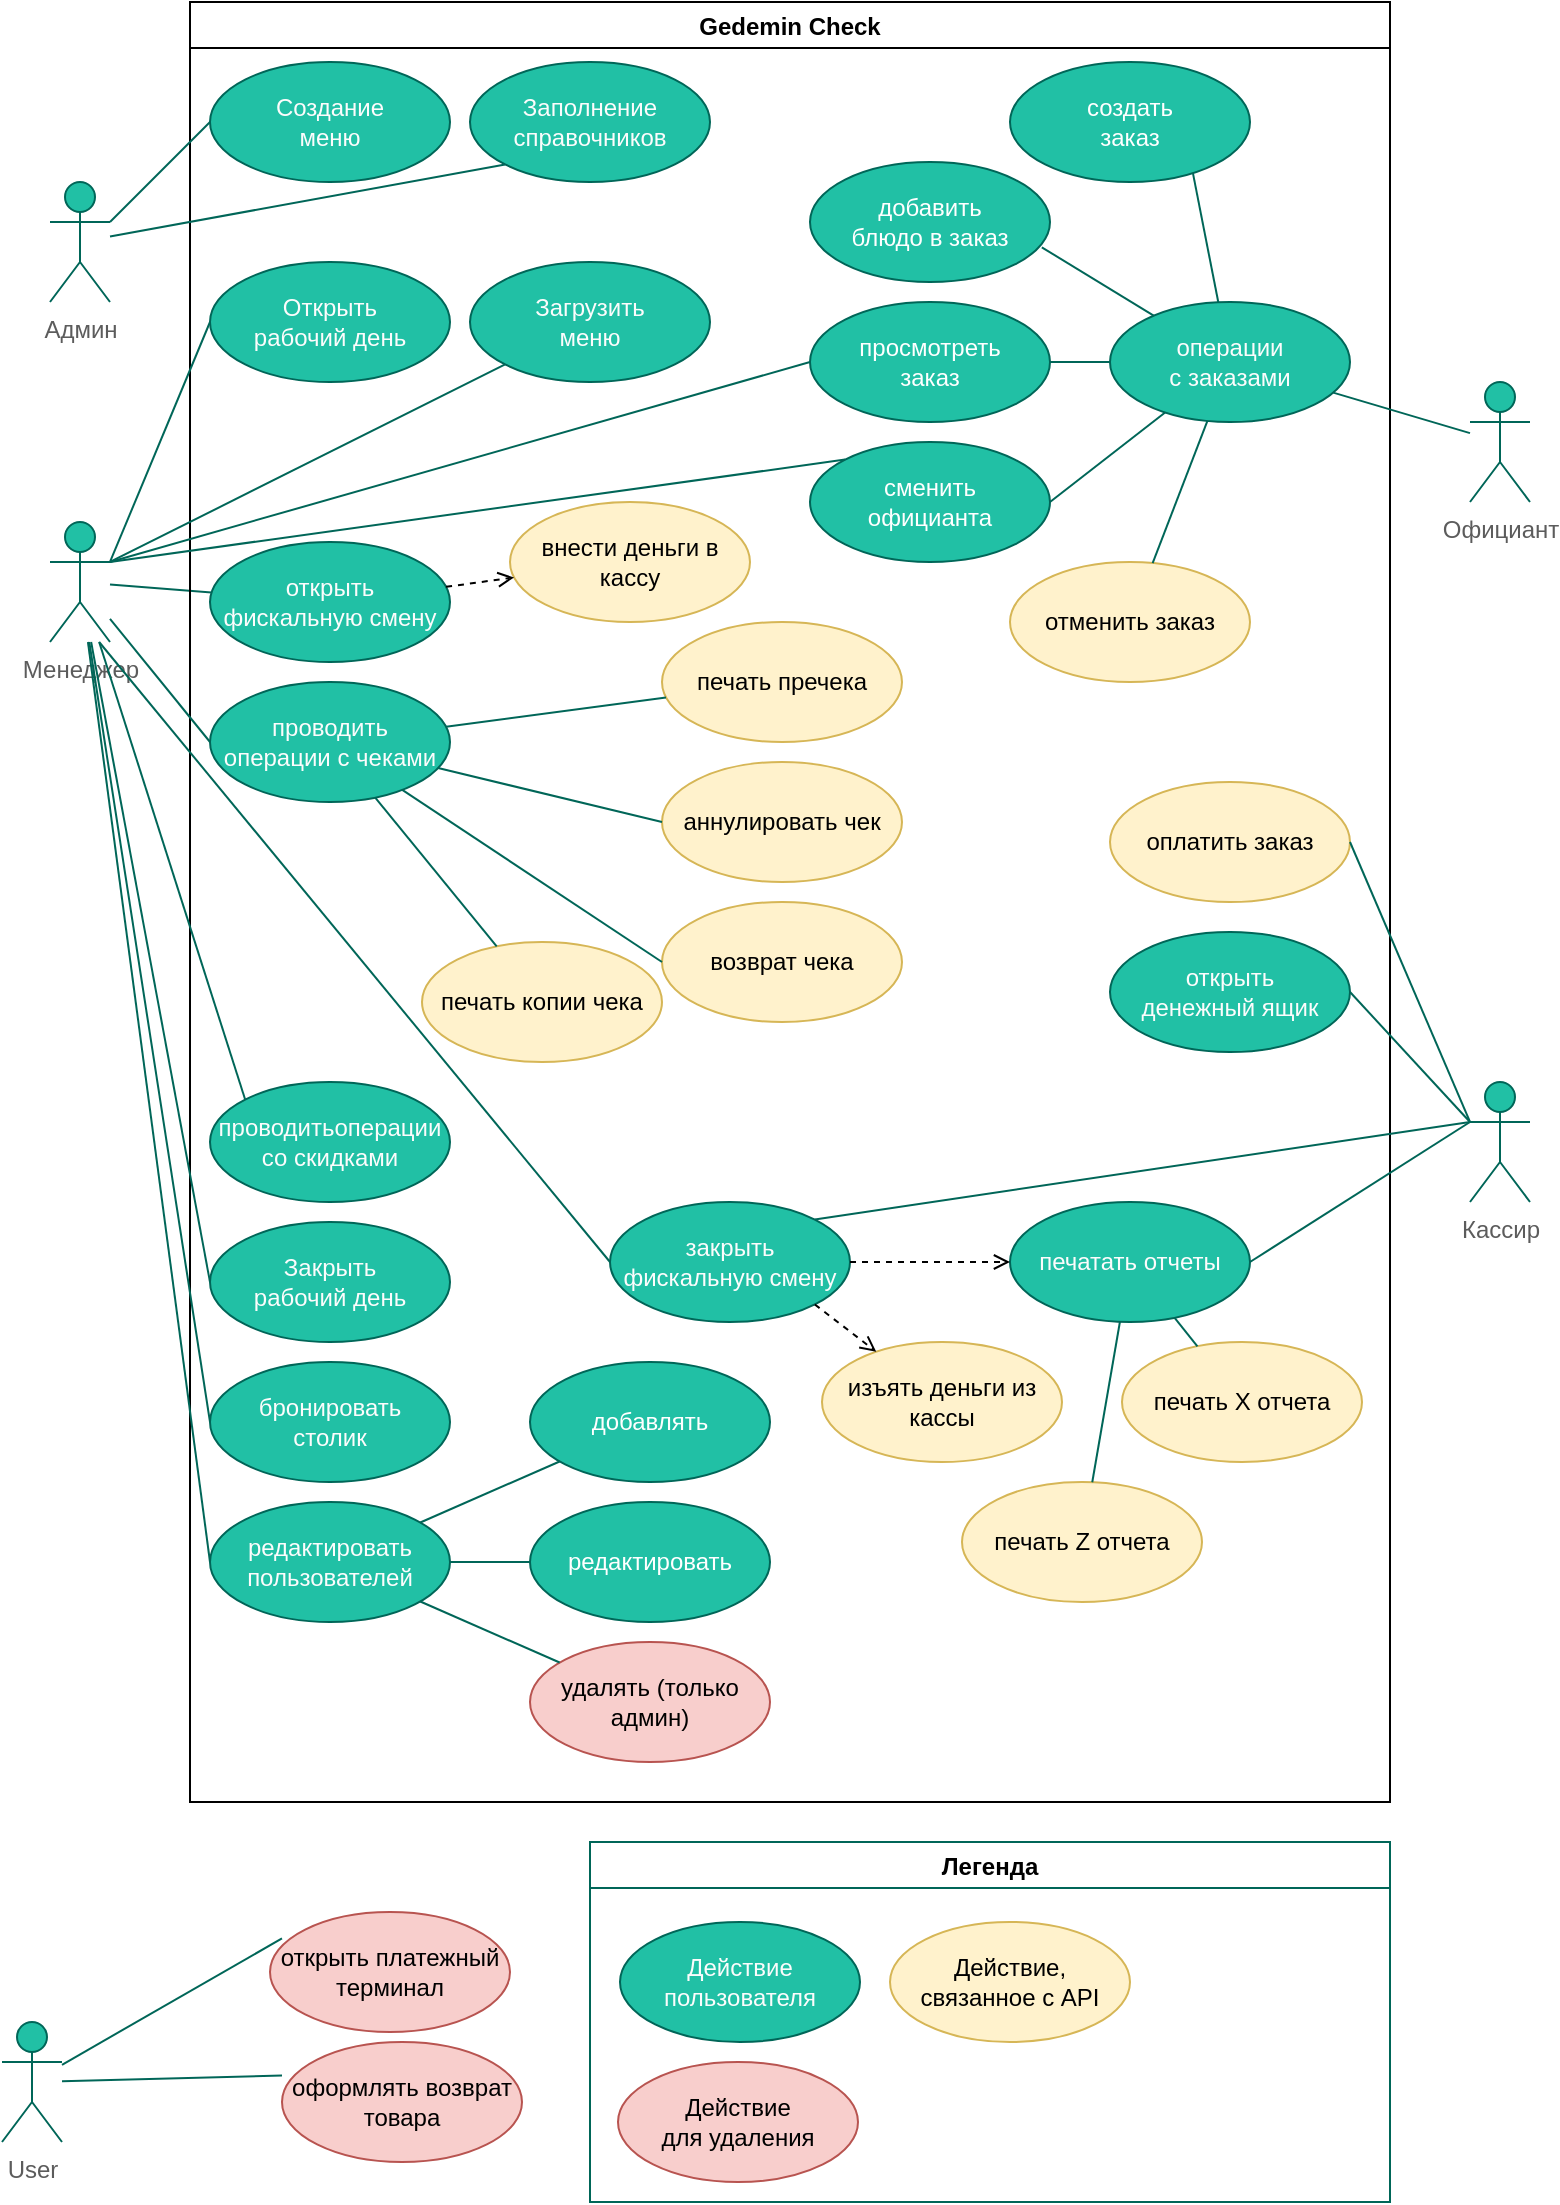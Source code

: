 <mxfile version="15.5.2" type="github">
  <diagram id="GxYnLsHXxuP-54g7DX-x" name="Page-1">
    <mxGraphModel dx="1422" dy="764" grid="1" gridSize="10" guides="1" tooltips="1" connect="1" arrows="1" fold="1" page="1" pageScale="1" pageWidth="827" pageHeight="1169" math="0" shadow="0">
      <root>
        <mxCell id="0" />
        <mxCell id="1" parent="0" />
        <mxCell id="fbP9ISJhYm2EwNBeFBmf-1" value="User" style="shape=umlActor;verticalLabelPosition=bottom;verticalAlign=top;html=1;outlineConnect=0;fillColor=#21C0A5;strokeColor=#006658;fontColor=#5C5C5C;" parent="1" vertex="1">
          <mxGeometry x="20" y="1070" width="30" height="60" as="geometry" />
        </mxCell>
        <mxCell id="fbP9ISJhYm2EwNBeFBmf-3" value="" style="endArrow=none;html=1;rounded=0;strokeColor=#006658;fontColor=#5C5C5C;" parent="1" source="53YiJtBtJ5Fye40MgP60-35" target="fbP9ISJhYm2EwNBeFBmf-7" edge="1">
          <mxGeometry width="50" height="50" relative="1" as="geometry">
            <mxPoint x="114" y="415" as="sourcePoint" />
            <mxPoint x="264" y="275" as="targetPoint" />
          </mxGeometry>
        </mxCell>
        <mxCell id="fbP9ISJhYm2EwNBeFBmf-4" value="Gedemin Check" style="swimlane;fillColor=none;strokeColor=#000000;" parent="1" vertex="1">
          <mxGeometry x="114" y="60" width="600" height="900" as="geometry">
            <mxRectangle x="114" y="60" width="90" height="23" as="alternateBounds" />
          </mxGeometry>
        </mxCell>
        <mxCell id="fbP9ISJhYm2EwNBeFBmf-5" value="закрыть&lt;br&gt;фискальную смену" style="ellipse;whiteSpace=wrap;html=1;fillColor=#21C0A5;strokeColor=#006658;fontColor=#FCFCFC;" parent="fbP9ISJhYm2EwNBeFBmf-4" vertex="1">
          <mxGeometry x="210" y="600" width="120" height="60" as="geometry" />
        </mxCell>
        <mxCell id="fbP9ISJhYm2EwNBeFBmf-6" value="проводить &lt;br&gt;операции с чеками" style="ellipse;whiteSpace=wrap;html=1;fillColor=#21C0A5;strokeColor=#006658;fontColor=#FCFCFC;" parent="fbP9ISJhYm2EwNBeFBmf-4" vertex="1">
          <mxGeometry x="10" y="340" width="120" height="60" as="geometry" />
        </mxCell>
        <mxCell id="fbP9ISJhYm2EwNBeFBmf-7" value="открыть&lt;br&gt;фискальную смену" style="ellipse;whiteSpace=wrap;html=1;fillColor=#21C0A5;strokeColor=#006658;fontColor=#FCFCFC;" parent="fbP9ISJhYm2EwNBeFBmf-4" vertex="1">
          <mxGeometry x="10" y="270" width="120" height="60" as="geometry" />
        </mxCell>
        <mxCell id="fbP9ISJhYm2EwNBeFBmf-9" value="создать&lt;br&gt;заказ" style="ellipse;whiteSpace=wrap;html=1;fillColor=#21C0A5;strokeColor=#006658;fontColor=#FFFFFF;" parent="fbP9ISJhYm2EwNBeFBmf-4" vertex="1">
          <mxGeometry x="410" y="30" width="120" height="60" as="geometry" />
        </mxCell>
        <mxCell id="fbP9ISJhYm2EwNBeFBmf-13" value="внести деньги в кассу" style="ellipse;whiteSpace=wrap;html=1;fillColor=#fff2cc;strokeColor=#d6b656;" parent="fbP9ISJhYm2EwNBeFBmf-4" vertex="1">
          <mxGeometry x="160" y="250" width="120" height="60" as="geometry" />
        </mxCell>
        <mxCell id="fbP9ISJhYm2EwNBeFBmf-14" value="изъять деньги из кассы" style="ellipse;whiteSpace=wrap;html=1;fillColor=#fff2cc;strokeColor=#d6b656;" parent="fbP9ISJhYm2EwNBeFBmf-4" vertex="1">
          <mxGeometry x="316" y="670" width="120" height="60" as="geometry" />
        </mxCell>
        <mxCell id="fbP9ISJhYm2EwNBeFBmf-15" value="" style="html=1;verticalAlign=bottom;labelBackgroundColor=none;endArrow=open;endFill=0;dashed=1;rounded=0;" parent="fbP9ISJhYm2EwNBeFBmf-4" source="fbP9ISJhYm2EwNBeFBmf-7" target="fbP9ISJhYm2EwNBeFBmf-13" edge="1">
          <mxGeometry x="-0.212" y="62" width="160" relative="1" as="geometry">
            <mxPoint x="100" y="210" as="sourcePoint" />
            <mxPoint x="260" y="210" as="targetPoint" />
            <mxPoint as="offset" />
          </mxGeometry>
        </mxCell>
        <mxCell id="fbP9ISJhYm2EwNBeFBmf-16" value="" style="html=1;verticalAlign=bottom;labelBackgroundColor=none;endArrow=open;endFill=0;dashed=1;rounded=0;exitX=1;exitY=1;exitDx=0;exitDy=0;" parent="fbP9ISJhYm2EwNBeFBmf-4" source="fbP9ISJhYm2EwNBeFBmf-5" target="fbP9ISJhYm2EwNBeFBmf-14" edge="1">
          <mxGeometry width="160" relative="1" as="geometry">
            <mxPoint x="169.605" y="81.225" as="sourcePoint" />
            <mxPoint x="270.47" y="88.441" as="targetPoint" />
          </mxGeometry>
        </mxCell>
        <mxCell id="fbP9ISJhYm2EwNBeFBmf-19" value="просмотреть&lt;br&gt;заказ" style="ellipse;whiteSpace=wrap;html=1;fillColor=#21C0A5;strokeColor=#006658;fontColor=#FFFFFF;" parent="fbP9ISJhYm2EwNBeFBmf-4" vertex="1">
          <mxGeometry x="310" y="150" width="120" height="60" as="geometry" />
        </mxCell>
        <mxCell id="fbP9ISJhYm2EwNBeFBmf-23" value="отменить заказ" style="ellipse;whiteSpace=wrap;html=1;fillColor=#fff2cc;strokeColor=#d6b656;" parent="fbP9ISJhYm2EwNBeFBmf-4" vertex="1">
          <mxGeometry x="410" y="280" width="120" height="60" as="geometry" />
        </mxCell>
        <mxCell id="fbP9ISJhYm2EwNBeFBmf-25" value="операции&lt;br&gt;с заказами" style="ellipse;whiteSpace=wrap;html=1;fillColor=#21C0A5;strokeColor=#006658;fontColor=#FCFCFC;" parent="fbP9ISJhYm2EwNBeFBmf-4" vertex="1">
          <mxGeometry x="460" y="150" width="120" height="60" as="geometry" />
        </mxCell>
        <mxCell id="fbP9ISJhYm2EwNBeFBmf-2" value="" style="endArrow=none;html=1;rounded=0;entryX=0.762;entryY=0.924;entryDx=0;entryDy=0;strokeColor=#006658;fontColor=#5C5C5C;entryPerimeter=0;" parent="fbP9ISJhYm2EwNBeFBmf-4" source="fbP9ISJhYm2EwNBeFBmf-25" target="fbP9ISJhYm2EwNBeFBmf-9" edge="1">
          <mxGeometry width="50" height="50" relative="1" as="geometry">
            <mxPoint x="-150" y="385" as="sourcePoint" />
            <mxPoint x="-100" y="335" as="targetPoint" />
          </mxGeometry>
        </mxCell>
        <mxCell id="fbP9ISJhYm2EwNBeFBmf-20" value="" style="endArrow=none;html=1;rounded=0;strokeColor=#006658;fontColor=#5C5C5C;entryX=1;entryY=0.5;entryDx=0;entryDy=0;" parent="fbP9ISJhYm2EwNBeFBmf-4" source="fbP9ISJhYm2EwNBeFBmf-25" target="fbP9ISJhYm2EwNBeFBmf-19" edge="1">
          <mxGeometry width="50" height="50" relative="1" as="geometry">
            <mxPoint x="-90" y="190.091" as="sourcePoint" />
            <mxPoint x="60" y="141" as="targetPoint" />
          </mxGeometry>
        </mxCell>
        <mxCell id="fbP9ISJhYm2EwNBeFBmf-24" value="" style="endArrow=none;html=1;rounded=0;strokeColor=#006658;fontColor=#5C5C5C;" parent="fbP9ISJhYm2EwNBeFBmf-4" source="fbP9ISJhYm2EwNBeFBmf-25" target="fbP9ISJhYm2EwNBeFBmf-23" edge="1">
          <mxGeometry width="50" height="50" relative="1" as="geometry">
            <mxPoint x="-90" y="195.667" as="sourcePoint" />
            <mxPoint x="60.338" y="202.348" as="targetPoint" />
          </mxGeometry>
        </mxCell>
        <mxCell id="fbP9ISJhYm2EwNBeFBmf-30" value="сменить&lt;br&gt;официанта" style="ellipse;whiteSpace=wrap;html=1;fillColor=#21C0A5;strokeColor=#006658;fontColor=#FFFFFF;" parent="fbP9ISJhYm2EwNBeFBmf-4" vertex="1">
          <mxGeometry x="310" y="220" width="120" height="60" as="geometry" />
        </mxCell>
        <mxCell id="fbP9ISJhYm2EwNBeFBmf-31" value="" style="endArrow=none;html=1;rounded=0;strokeColor=#006658;fontColor=#5C5C5C;entryX=1;entryY=0.5;entryDx=0;entryDy=0;" parent="fbP9ISJhYm2EwNBeFBmf-4" source="fbP9ISJhYm2EwNBeFBmf-25" target="fbP9ISJhYm2EwNBeFBmf-30" edge="1">
          <mxGeometry width="50" height="50" relative="1" as="geometry">
            <mxPoint x="141.018" y="218.416" as="sourcePoint" />
            <mxPoint x="269.041" y="361.575" as="targetPoint" />
          </mxGeometry>
        </mxCell>
        <mxCell id="fbP9ISJhYm2EwNBeFBmf-33" value="открыть&lt;br&gt;денежный ящик" style="ellipse;whiteSpace=wrap;html=1;fillColor=#21C0A5;strokeColor=#006658;fontColor=#FCFCFC;" parent="fbP9ISJhYm2EwNBeFBmf-4" vertex="1">
          <mxGeometry x="460" y="465" width="120" height="60" as="geometry" />
        </mxCell>
        <mxCell id="fbP9ISJhYm2EwNBeFBmf-34" value="открыть платежный терминал" style="ellipse;whiteSpace=wrap;html=1;fillColor=#f8cecc;strokeColor=#b85450;" parent="fbP9ISJhYm2EwNBeFBmf-4" vertex="1">
          <mxGeometry x="40" y="955" width="120" height="60" as="geometry" />
        </mxCell>
        <mxCell id="fbP9ISJhYm2EwNBeFBmf-35" value="редактировать пользователей" style="ellipse;whiteSpace=wrap;html=1;fillColor=#21C0A5;strokeColor=#006658;fontColor=#FCFCFC;" parent="fbP9ISJhYm2EwNBeFBmf-4" vertex="1">
          <mxGeometry x="10" y="750" width="120" height="60" as="geometry" />
        </mxCell>
        <mxCell id="fbP9ISJhYm2EwNBeFBmf-36" value="бронировать&lt;br&gt;столик" style="ellipse;whiteSpace=wrap;html=1;fillColor=#21C0A5;strokeColor=#006658;fontColor=#FCFCFC;" parent="fbP9ISJhYm2EwNBeFBmf-4" vertex="1">
          <mxGeometry x="10" y="680" width="120" height="60" as="geometry" />
        </mxCell>
        <mxCell id="fbP9ISJhYm2EwNBeFBmf-37" value="печать Х отчета" style="ellipse;whiteSpace=wrap;html=1;fillColor=#fff2cc;strokeColor=#d6b656;" parent="fbP9ISJhYm2EwNBeFBmf-4" vertex="1">
          <mxGeometry x="466" y="670" width="120" height="60" as="geometry" />
        </mxCell>
        <mxCell id="fbP9ISJhYm2EwNBeFBmf-38" value="печать Z отчета" style="ellipse;whiteSpace=wrap;html=1;fillColor=#fff2cc;strokeColor=#d6b656;" parent="fbP9ISJhYm2EwNBeFBmf-4" vertex="1">
          <mxGeometry x="386" y="740" width="120" height="60" as="geometry" />
        </mxCell>
        <mxCell id="fbP9ISJhYm2EwNBeFBmf-39" value="печать пречека" style="ellipse;whiteSpace=wrap;html=1;fillColor=#fff2cc;strokeColor=#d6b656;" parent="fbP9ISJhYm2EwNBeFBmf-4" vertex="1">
          <mxGeometry x="236" y="310" width="120" height="60" as="geometry" />
        </mxCell>
        <mxCell id="fbP9ISJhYm2EwNBeFBmf-40" value="оплатить заказ" style="ellipse;whiteSpace=wrap;html=1;fillColor=#fff2cc;strokeColor=#d6b656;" parent="fbP9ISJhYm2EwNBeFBmf-4" vertex="1">
          <mxGeometry x="460" y="390" width="120" height="60" as="geometry" />
        </mxCell>
        <mxCell id="fbP9ISJhYm2EwNBeFBmf-43" value="аннулировать чек" style="ellipse;whiteSpace=wrap;html=1;fillColor=#fff2cc;strokeColor=#d6b656;" parent="fbP9ISJhYm2EwNBeFBmf-4" vertex="1">
          <mxGeometry x="236" y="380" width="120" height="60" as="geometry" />
        </mxCell>
        <mxCell id="fbP9ISJhYm2EwNBeFBmf-44" value="печать копии чека" style="ellipse;whiteSpace=wrap;html=1;fillColor=#fff2cc;strokeColor=#d6b656;" parent="fbP9ISJhYm2EwNBeFBmf-4" vertex="1">
          <mxGeometry x="116" y="470" width="120" height="60" as="geometry" />
        </mxCell>
        <mxCell id="fbP9ISJhYm2EwNBeFBmf-46" value="добавлять" style="ellipse;whiteSpace=wrap;html=1;fillColor=#21C0A5;strokeColor=#006658;fontColor=#FFFFFF;" parent="fbP9ISJhYm2EwNBeFBmf-4" vertex="1">
          <mxGeometry x="170" y="680" width="120" height="60" as="geometry" />
        </mxCell>
        <mxCell id="fbP9ISJhYm2EwNBeFBmf-47" value="редактировать" style="ellipse;whiteSpace=wrap;html=1;fillColor=#21C0A5;strokeColor=#006658;fontColor=#FFFFFF;" parent="fbP9ISJhYm2EwNBeFBmf-4" vertex="1">
          <mxGeometry x="170" y="750" width="120" height="60" as="geometry" />
        </mxCell>
        <mxCell id="fbP9ISJhYm2EwNBeFBmf-48" value="удалять (только админ)" style="ellipse;whiteSpace=wrap;html=1;fillColor=#f8cecc;strokeColor=#b85450;" parent="fbP9ISJhYm2EwNBeFBmf-4" vertex="1">
          <mxGeometry x="170" y="820" width="120" height="60" as="geometry" />
        </mxCell>
        <mxCell id="fbP9ISJhYm2EwNBeFBmf-50" value="" style="endArrow=none;html=1;rounded=0;strokeColor=#006658;fontColor=#5C5C5C;" parent="fbP9ISJhYm2EwNBeFBmf-4" source="fbP9ISJhYm2EwNBeFBmf-46" target="fbP9ISJhYm2EwNBeFBmf-35" edge="1">
          <mxGeometry width="50" height="50" relative="1" as="geometry">
            <mxPoint x="410" y="905" as="sourcePoint" />
            <mxPoint x="267.897" y="578.88" as="targetPoint" />
          </mxGeometry>
        </mxCell>
        <mxCell id="fbP9ISJhYm2EwNBeFBmf-51" value="" style="endArrow=none;html=1;rounded=0;strokeColor=#006658;fontColor=#5C5C5C;" parent="fbP9ISJhYm2EwNBeFBmf-4" source="fbP9ISJhYm2EwNBeFBmf-47" target="fbP9ISJhYm2EwNBeFBmf-35" edge="1">
          <mxGeometry width="50" height="50" relative="1" as="geometry">
            <mxPoint x="210.275" y="1052.389" as="sourcePoint" />
            <mxPoint x="169.805" y="1054.884" as="targetPoint" />
          </mxGeometry>
        </mxCell>
        <mxCell id="fbP9ISJhYm2EwNBeFBmf-52" value="" style="endArrow=none;html=1;rounded=0;strokeColor=#006658;fontColor=#5C5C5C;" parent="fbP9ISJhYm2EwNBeFBmf-4" source="fbP9ISJhYm2EwNBeFBmf-48" target="fbP9ISJhYm2EwNBeFBmf-35" edge="1">
          <mxGeometry width="50" height="50" relative="1" as="geometry">
            <mxPoint x="220.275" y="1062.389" as="sourcePoint" />
            <mxPoint x="179.805" y="1064.884" as="targetPoint" />
          </mxGeometry>
        </mxCell>
        <mxCell id="fbP9ISJhYm2EwNBeFBmf-53" value="" style="endArrow=none;html=1;rounded=0;strokeColor=#006658;fontColor=#5C5C5C;" parent="fbP9ISJhYm2EwNBeFBmf-4" source="fbP9ISJhYm2EwNBeFBmf-6" target="fbP9ISJhYm2EwNBeFBmf-39" edge="1">
          <mxGeometry width="50" height="50" relative="1" as="geometry">
            <mxPoint x="125.202" y="499.184" as="sourcePoint" />
            <mxPoint x="154.73" y="545.823" as="targetPoint" />
          </mxGeometry>
        </mxCell>
        <mxCell id="fbP9ISJhYm2EwNBeFBmf-54" value="" style="endArrow=none;html=1;rounded=0;strokeColor=#006658;fontColor=#5C5C5C;entryX=0;entryY=0.5;entryDx=0;entryDy=0;" parent="fbP9ISJhYm2EwNBeFBmf-4" source="fbP9ISJhYm2EwNBeFBmf-6" target="fbP9ISJhYm2EwNBeFBmf-43" edge="1">
          <mxGeometry width="50" height="50" relative="1" as="geometry">
            <mxPoint x="135.202" y="509.184" as="sourcePoint" />
            <mxPoint x="164.73" y="555.823" as="targetPoint" />
          </mxGeometry>
        </mxCell>
        <mxCell id="fbP9ISJhYm2EwNBeFBmf-55" value="" style="endArrow=none;html=1;rounded=0;strokeColor=#006658;fontColor=#5C5C5C;" parent="fbP9ISJhYm2EwNBeFBmf-4" source="fbP9ISJhYm2EwNBeFBmf-6" target="fbP9ISJhYm2EwNBeFBmf-44" edge="1">
          <mxGeometry width="50" height="50" relative="1" as="geometry">
            <mxPoint x="145.202" y="274.184" as="sourcePoint" />
            <mxPoint x="174.73" y="320.823" as="targetPoint" />
          </mxGeometry>
        </mxCell>
        <mxCell id="fbP9ISJhYm2EwNBeFBmf-56" value="добавить&lt;br&gt;блюдо в заказ" style="ellipse;whiteSpace=wrap;html=1;fillColor=#21C0A5;strokeColor=#006658;fontColor=#FFFFFF;" parent="fbP9ISJhYm2EwNBeFBmf-4" vertex="1">
          <mxGeometry x="310" y="80" width="120" height="60" as="geometry" />
        </mxCell>
        <mxCell id="fbP9ISJhYm2EwNBeFBmf-57" value="" style="endArrow=none;html=1;rounded=0;strokeColor=#006658;fontColor=#5C5C5C;entryX=0.966;entryY=0.711;entryDx=0;entryDy=0;entryPerimeter=0;" parent="fbP9ISJhYm2EwNBeFBmf-4" source="fbP9ISJhYm2EwNBeFBmf-25" target="fbP9ISJhYm2EwNBeFBmf-56" edge="1">
          <mxGeometry width="50" height="50" relative="1" as="geometry">
            <mxPoint x="135.202" y="254.184" as="sourcePoint" />
            <mxPoint x="164.73" y="300.823" as="targetPoint" />
          </mxGeometry>
        </mxCell>
        <mxCell id="fbP9ISJhYm2EwNBeFBmf-58" value="проводитьоперации со скидками" style="ellipse;whiteSpace=wrap;html=1;fillColor=#21C0A5;strokeColor=#006658;fontColor=#FCFCFC;" parent="fbP9ISJhYm2EwNBeFBmf-4" vertex="1">
          <mxGeometry x="10" y="540" width="120" height="60" as="geometry" />
        </mxCell>
        <mxCell id="fbP9ISJhYm2EwNBeFBmf-59" value="печатать отчеты" style="ellipse;whiteSpace=wrap;html=1;fillColor=#21C0A5;strokeColor=#006658;fontColor=#FCFCFC;" parent="fbP9ISJhYm2EwNBeFBmf-4" vertex="1">
          <mxGeometry x="410" y="600" width="120" height="60" as="geometry" />
        </mxCell>
        <mxCell id="fbP9ISJhYm2EwNBeFBmf-62" value="" style="endArrow=none;html=1;rounded=0;strokeColor=#006658;fontColor=#5C5C5C;" parent="fbP9ISJhYm2EwNBeFBmf-4" source="fbP9ISJhYm2EwNBeFBmf-59" target="fbP9ISJhYm2EwNBeFBmf-38" edge="1">
          <mxGeometry width="50" height="50" relative="1" as="geometry">
            <mxPoint x="-150" y="738.692" as="sourcePoint" />
            <mxPoint x="75.297" y="794.149" as="targetPoint" />
          </mxGeometry>
        </mxCell>
        <mxCell id="fbP9ISJhYm2EwNBeFBmf-63" value="" style="endArrow=none;html=1;rounded=0;strokeColor=#006658;fontColor=#5C5C5C;" parent="fbP9ISJhYm2EwNBeFBmf-4" source="fbP9ISJhYm2EwNBeFBmf-59" target="fbP9ISJhYm2EwNBeFBmf-37" edge="1">
          <mxGeometry width="50" height="50" relative="1" as="geometry">
            <mxPoint x="157.583" y="799.797" as="sourcePoint" />
            <mxPoint x="247.574" y="837.322" as="targetPoint" />
          </mxGeometry>
        </mxCell>
        <mxCell id="hKNmLy-pR7IXaHuMUlW_-2" value="возврат чека" style="ellipse;whiteSpace=wrap;html=1;fillColor=#fff2cc;strokeColor=#d6b656;" parent="fbP9ISJhYm2EwNBeFBmf-4" vertex="1">
          <mxGeometry x="236" y="450" width="120" height="60" as="geometry" />
        </mxCell>
        <mxCell id="hKNmLy-pR7IXaHuMUlW_-3" value="" style="endArrow=none;html=1;rounded=0;strokeColor=#006658;fontColor=#5C5C5C;entryX=0;entryY=0.5;entryDx=0;entryDy=0;" parent="fbP9ISJhYm2EwNBeFBmf-4" source="fbP9ISJhYm2EwNBeFBmf-6" target="hKNmLy-pR7IXaHuMUlW_-2" edge="1">
          <mxGeometry width="50" height="50" relative="1" as="geometry">
            <mxPoint x="156.118" y="430.992" as="sourcePoint" />
            <mxPoint x="234.217" y="458.841" as="targetPoint" />
          </mxGeometry>
        </mxCell>
        <mxCell id="53YiJtBtJ5Fye40MgP60-41" value="Создание&lt;br&gt;меню" style="ellipse;whiteSpace=wrap;html=1;fillColor=#21C0A5;strokeColor=#006658;fontColor=#FCFCFC;" parent="fbP9ISJhYm2EwNBeFBmf-4" vertex="1">
          <mxGeometry x="10" y="30" width="120" height="60" as="geometry" />
        </mxCell>
        <mxCell id="53YiJtBtJ5Fye40MgP60-42" value="Заполнение&lt;br&gt;справочников" style="ellipse;whiteSpace=wrap;html=1;fillColor=#21C0A5;strokeColor=#006658;fontColor=#FCFCFC;" parent="fbP9ISJhYm2EwNBeFBmf-4" vertex="1">
          <mxGeometry x="140" y="30" width="120" height="60" as="geometry" />
        </mxCell>
        <mxCell id="53YiJtBtJ5Fye40MgP60-46" value="Открыть&lt;br&gt;рабочий день" style="ellipse;whiteSpace=wrap;html=1;fillColor=#21C0A5;strokeColor=#006658;fontColor=#FCFCFC;" parent="fbP9ISJhYm2EwNBeFBmf-4" vertex="1">
          <mxGeometry x="10" y="130" width="120" height="60" as="geometry" />
        </mxCell>
        <mxCell id="53YiJtBtJ5Fye40MgP60-50" value="Загрузить&lt;br&gt;меню" style="ellipse;whiteSpace=wrap;html=1;fillColor=#21C0A5;strokeColor=#006658;fontColor=#FCFCFC;" parent="fbP9ISJhYm2EwNBeFBmf-4" vertex="1">
          <mxGeometry x="140" y="130" width="120" height="60" as="geometry" />
        </mxCell>
        <mxCell id="53YiJtBtJ5Fye40MgP60-49" value="Закрыть&lt;br&gt;рабочий день" style="ellipse;whiteSpace=wrap;html=1;fillColor=#21C0A5;strokeColor=#006658;fontColor=#FCFCFC;" parent="fbP9ISJhYm2EwNBeFBmf-4" vertex="1">
          <mxGeometry x="10" y="610" width="120" height="60" as="geometry" />
        </mxCell>
        <mxCell id="53YiJtBtJ5Fye40MgP60-72" value="" style="html=1;verticalAlign=bottom;labelBackgroundColor=none;endArrow=open;endFill=0;dashed=1;rounded=0;exitX=1;exitY=0.5;exitDx=0;exitDy=0;entryX=0;entryY=0.5;entryDx=0;entryDy=0;" parent="fbP9ISJhYm2EwNBeFBmf-4" source="fbP9ISJhYm2EwNBeFBmf-5" target="fbP9ISJhYm2EwNBeFBmf-59" edge="1">
          <mxGeometry width="160" relative="1" as="geometry">
            <mxPoint x="140" y="650" as="sourcePoint" />
            <mxPoint x="166.584" y="626.147" as="targetPoint" />
          </mxGeometry>
        </mxCell>
        <mxCell id="fbP9ISJhYm2EwNBeFBmf-27" value="" style="endArrow=none;html=1;rounded=0;strokeColor=#006658;fontColor=#5C5C5C;" parent="1" source="53YiJtBtJ5Fye40MgP60-38" target="fbP9ISJhYm2EwNBeFBmf-25" edge="1">
          <mxGeometry width="50" height="50" relative="1" as="geometry">
            <mxPoint x="44" y="755" as="sourcePoint" />
            <mxPoint x="297.061" y="610.299" as="targetPoint" />
          </mxGeometry>
        </mxCell>
        <mxCell id="fbP9ISJhYm2EwNBeFBmf-66" value="" style="endArrow=none;html=1;rounded=0;strokeColor=#006658;fontColor=#5C5C5C;entryX=0.05;entryY=0.22;entryDx=0;entryDy=0;entryPerimeter=0;" parent="1" source="fbP9ISJhYm2EwNBeFBmf-1" target="fbP9ISJhYm2EwNBeFBmf-34" edge="1">
          <mxGeometry width="50" height="50" relative="1" as="geometry">
            <mxPoint x="70" y="792.627" as="sourcePoint" />
            <mxPoint x="307.932" y="913.609" as="targetPoint" />
          </mxGeometry>
        </mxCell>
        <mxCell id="fbP9ISJhYm2EwNBeFBmf-69" value="" style="endArrow=none;html=1;rounded=0;strokeColor=#006658;fontColor=#5C5C5C;entryX=0;entryY=0.28;entryDx=0;entryDy=0;entryPerimeter=0;" parent="1" source="fbP9ISJhYm2EwNBeFBmf-1" target="fbP9ISJhYm2EwNBeFBmf-45" edge="1">
          <mxGeometry width="50" height="50" relative="1" as="geometry">
            <mxPoint x="60" y="796.747" as="sourcePoint" />
            <mxPoint x="297.323" y="1140.813" as="targetPoint" />
          </mxGeometry>
        </mxCell>
        <mxCell id="53YiJtBtJ5Fye40MgP60-4" value="Text" style="text;html=1;align=center;verticalAlign=middle;resizable=0;points=[];autosize=1;strokeColor=none;fillColor=none;fontColor=#FFFFFF;" parent="1" vertex="1">
          <mxGeometry x="360" y="1130" width="40" height="20" as="geometry" />
        </mxCell>
        <mxCell id="53YiJtBtJ5Fye40MgP60-34" value="Админ" style="shape=umlActor;verticalLabelPosition=bottom;verticalAlign=top;html=1;outlineConnect=0;fillColor=#21C0A5;strokeColor=#006658;fontColor=#5C5C5C;" parent="1" vertex="1">
          <mxGeometry x="44" y="150" width="30" height="60" as="geometry" />
        </mxCell>
        <mxCell id="53YiJtBtJ5Fye40MgP60-35" value="Менеджер" style="shape=umlActor;verticalLabelPosition=bottom;verticalAlign=top;html=1;outlineConnect=0;fillColor=#21C0A5;strokeColor=#006658;fontColor=#5C5C5C;align=center;" parent="1" vertex="1">
          <mxGeometry x="44" y="320" width="30" height="60" as="geometry" />
        </mxCell>
        <mxCell id="53YiJtBtJ5Fye40MgP60-38" value="Официант" style="shape=umlActor;verticalLabelPosition=bottom;verticalAlign=top;html=1;outlineConnect=0;fillColor=#21C0A5;strokeColor=#006658;fontColor=#5C5C5C;" parent="1" vertex="1">
          <mxGeometry x="754" y="250" width="30" height="60" as="geometry" />
        </mxCell>
        <mxCell id="53YiJtBtJ5Fye40MgP60-39" value="Кассир" style="shape=umlActor;verticalLabelPosition=bottom;verticalAlign=top;html=1;outlineConnect=0;fillColor=#21C0A5;strokeColor=#006658;fontColor=#5C5C5C;" parent="1" vertex="1">
          <mxGeometry x="754" y="600" width="30" height="60" as="geometry" />
        </mxCell>
        <mxCell id="53YiJtBtJ5Fye40MgP60-43" value="" style="endArrow=none;html=1;rounded=0;exitX=1;exitY=0.333;exitDx=0;exitDy=0;exitPerimeter=0;strokeColor=#006658;fontColor=#5C5C5C;entryX=0;entryY=0.5;entryDx=0;entryDy=0;" parent="1" source="53YiJtBtJ5Fye40MgP60-34" target="53YiJtBtJ5Fye40MgP60-41" edge="1">
          <mxGeometry width="50" height="50" relative="1" as="geometry">
            <mxPoint x="54" y="397.45" as="sourcePoint" />
            <mxPoint x="250.235" y="169.996" as="targetPoint" />
          </mxGeometry>
        </mxCell>
        <mxCell id="53YiJtBtJ5Fye40MgP60-51" value="" style="endArrow=none;html=1;rounded=0;exitX=1;exitY=0.333;exitDx=0;exitDy=0;exitPerimeter=0;strokeColor=#006658;fontColor=#5C5C5C;entryX=0;entryY=0.5;entryDx=0;entryDy=0;" parent="1" source="53YiJtBtJ5Fye40MgP60-35" target="53YiJtBtJ5Fye40MgP60-46" edge="1">
          <mxGeometry width="50" height="50" relative="1" as="geometry">
            <mxPoint x="154" y="330" as="sourcePoint" />
            <mxPoint x="217.079" y="319.487" as="targetPoint" />
          </mxGeometry>
        </mxCell>
        <mxCell id="53YiJtBtJ5Fye40MgP60-52" value="" style="endArrow=none;html=1;rounded=0;exitX=1;exitY=0.333;exitDx=0;exitDy=0;exitPerimeter=0;strokeColor=#006658;fontColor=#5C5C5C;entryX=0;entryY=1;entryDx=0;entryDy=0;" parent="1" source="53YiJtBtJ5Fye40MgP60-35" target="53YiJtBtJ5Fye40MgP60-50" edge="1">
          <mxGeometry width="50" height="50" relative="1" as="geometry">
            <mxPoint x="154" y="330" as="sourcePoint" />
            <mxPoint x="214" y="210" as="targetPoint" />
          </mxGeometry>
        </mxCell>
        <mxCell id="53YiJtBtJ5Fye40MgP60-54" value="" style="endArrow=none;html=1;rounded=0;strokeColor=#006658;fontColor=#5C5C5C;entryX=0;entryY=0.5;entryDx=0;entryDy=0;" parent="1" source="53YiJtBtJ5Fye40MgP60-35" target="53YiJtBtJ5Fye40MgP60-49" edge="1">
          <mxGeometry width="50" height="50" relative="1" as="geometry">
            <mxPoint x="154" y="330.0" as="sourcePoint" />
            <mxPoint x="204.909" y="334.797" as="targetPoint" />
          </mxGeometry>
        </mxCell>
        <mxCell id="53YiJtBtJ5Fye40MgP60-56" value="" style="endArrow=none;html=1;rounded=0;strokeColor=#006658;fontColor=#5C5C5C;entryX=0;entryY=1;entryDx=0;entryDy=0;" parent="1" source="53YiJtBtJ5Fye40MgP60-34" target="53YiJtBtJ5Fye40MgP60-42" edge="1">
          <mxGeometry width="50" height="50" relative="1" as="geometry">
            <mxPoint x="84" y="180" as="sourcePoint" />
            <mxPoint x="134" y="130" as="targetPoint" />
          </mxGeometry>
        </mxCell>
        <mxCell id="53YiJtBtJ5Fye40MgP60-57" value="" style="endArrow=none;html=1;rounded=0;exitX=1;exitY=0.333;exitDx=0;exitDy=0;exitPerimeter=0;strokeColor=#006658;fontColor=#5C5C5C;entryX=0;entryY=0.5;entryDx=0;entryDy=0;" parent="1" source="53YiJtBtJ5Fye40MgP60-35" target="fbP9ISJhYm2EwNBeFBmf-19" edge="1">
          <mxGeometry width="50" height="50" relative="1" as="geometry">
            <mxPoint x="84" y="330.0" as="sourcePoint" />
            <mxPoint x="281.329" y="251.09" as="targetPoint" />
          </mxGeometry>
        </mxCell>
        <mxCell id="53YiJtBtJ5Fye40MgP60-58" value="" style="endArrow=none;html=1;rounded=0;strokeColor=#006658;fontColor=#5C5C5C;entryX=0;entryY=0;entryDx=0;entryDy=0;exitX=1;exitY=0.333;exitDx=0;exitDy=0;exitPerimeter=0;" parent="1" source="53YiJtBtJ5Fye40MgP60-35" target="fbP9ISJhYm2EwNBeFBmf-30" edge="1">
          <mxGeometry width="50" height="50" relative="1" as="geometry">
            <mxPoint x="74" y="320" as="sourcePoint" />
            <mxPoint x="424" y="250.0" as="targetPoint" />
          </mxGeometry>
        </mxCell>
        <mxCell id="53YiJtBtJ5Fye40MgP60-64" value="" style="endArrow=none;html=1;rounded=0;strokeColor=#006658;fontColor=#5C5C5C;entryX=0;entryY=0.5;entryDx=0;entryDy=0;" parent="1" target="fbP9ISJhYm2EwNBeFBmf-5" edge="1">
          <mxGeometry width="50" height="50" relative="1" as="geometry">
            <mxPoint x="68.572" y="380" as="sourcePoint" />
            <mxPoint x="44" y="620" as="targetPoint" />
          </mxGeometry>
        </mxCell>
        <mxCell id="fbP9ISJhYm2EwNBeFBmf-45" value="оформлять возврат товара" style="ellipse;whiteSpace=wrap;html=1;fillColor=#f8cecc;strokeColor=#b85450;" parent="1" vertex="1">
          <mxGeometry x="160" y="1080" width="120" height="60" as="geometry" />
        </mxCell>
        <mxCell id="53YiJtBtJ5Fye40MgP60-65" value="" style="endArrow=none;html=1;rounded=0;strokeColor=#006658;fontColor=#5C5C5C;exitX=0;exitY=0.333;exitDx=0;exitDy=0;exitPerimeter=0;entryX=1;entryY=0.5;entryDx=0;entryDy=0;" parent="1" source="53YiJtBtJ5Fye40MgP60-39" target="fbP9ISJhYm2EwNBeFBmf-40" edge="1">
          <mxGeometry width="50" height="50" relative="1" as="geometry">
            <mxPoint x="592.938" y="705.753" as="sourcePoint" />
            <mxPoint x="565.099" y="714.277" as="targetPoint" />
          </mxGeometry>
        </mxCell>
        <mxCell id="53YiJtBtJ5Fye40MgP60-67" value="" style="endArrow=none;html=1;rounded=0;strokeColor=#006658;fontColor=#5C5C5C;entryX=1;entryY=0.5;entryDx=0;entryDy=0;" parent="1" target="fbP9ISJhYm2EwNBeFBmf-33" edge="1">
          <mxGeometry width="50" height="50" relative="1" as="geometry">
            <mxPoint x="754" y="620" as="sourcePoint" />
            <mxPoint x="694" y="530" as="targetPoint" />
          </mxGeometry>
        </mxCell>
        <mxCell id="53YiJtBtJ5Fye40MgP60-68" value="" style="endArrow=none;html=1;rounded=0;strokeColor=#006658;fontColor=#5C5C5C;entryX=1;entryY=0.5;entryDx=0;entryDy=0;" parent="1" target="fbP9ISJhYm2EwNBeFBmf-59" edge="1">
          <mxGeometry width="50" height="50" relative="1" as="geometry">
            <mxPoint x="754" y="620" as="sourcePoint" />
            <mxPoint x="704" y="615" as="targetPoint" />
          </mxGeometry>
        </mxCell>
        <mxCell id="53YiJtBtJ5Fye40MgP60-30" value="Легенда" style="swimlane;fontColor=#000000;strokeColor=#006658;fillColor=default;" parent="1" vertex="1">
          <mxGeometry x="314" y="980" width="400" height="180" as="geometry">
            <mxRectangle x="420" y="980" width="80" height="23" as="alternateBounds" />
          </mxGeometry>
        </mxCell>
        <mxCell id="53YiJtBtJ5Fye40MgP60-31" value="Действие&lt;br&gt;пользователя" style="ellipse;whiteSpace=wrap;html=1;fillColor=#21C0A5;strokeColor=#006658;fontColor=#FCFCFC;" parent="53YiJtBtJ5Fye40MgP60-30" vertex="1">
          <mxGeometry x="15" y="40" width="120" height="60" as="geometry" />
        </mxCell>
        <mxCell id="53YiJtBtJ5Fye40MgP60-32" value="Действие,&lt;br&gt;связанное с API" style="ellipse;whiteSpace=wrap;html=1;fillColor=#fff2cc;strokeColor=#d6b656;" parent="53YiJtBtJ5Fye40MgP60-30" vertex="1">
          <mxGeometry x="150" y="40" width="120" height="60" as="geometry" />
        </mxCell>
        <mxCell id="53YiJtBtJ5Fye40MgP60-60" value="Действие&lt;br&gt;для удаления" style="ellipse;whiteSpace=wrap;html=1;fillColor=#f8cecc;strokeColor=#b85450;" parent="53YiJtBtJ5Fye40MgP60-30" vertex="1">
          <mxGeometry x="14" y="110" width="120" height="60" as="geometry" />
        </mxCell>
        <mxCell id="53YiJtBtJ5Fye40MgP60-69" value="" style="endArrow=none;html=1;rounded=0;strokeColor=#006658;fontColor=#5C5C5C;entryX=0;entryY=0.5;entryDx=0;entryDy=0;" parent="1" source="53YiJtBtJ5Fye40MgP60-35" target="fbP9ISJhYm2EwNBeFBmf-36" edge="1">
          <mxGeometry width="50" height="50" relative="1" as="geometry">
            <mxPoint x="60" y="460" as="sourcePoint" />
            <mxPoint x="134" y="710" as="targetPoint" />
          </mxGeometry>
        </mxCell>
        <mxCell id="53YiJtBtJ5Fye40MgP60-70" value="" style="endArrow=none;html=1;rounded=0;strokeColor=#006658;fontColor=#5C5C5C;entryX=0;entryY=0.5;entryDx=0;entryDy=0;" parent="1" source="53YiJtBtJ5Fye40MgP60-35" target="fbP9ISJhYm2EwNBeFBmf-35" edge="1">
          <mxGeometry width="50" height="50" relative="1" as="geometry">
            <mxPoint x="40" y="490" as="sourcePoint" />
            <mxPoint x="134" y="780" as="targetPoint" />
          </mxGeometry>
        </mxCell>
        <mxCell id="53YiJtBtJ5Fye40MgP60-71" value="" style="endArrow=none;html=1;rounded=0;strokeColor=#006658;fontColor=#5C5C5C;entryX=0;entryY=0;entryDx=0;entryDy=0;" parent="1" source="53YiJtBtJ5Fye40MgP60-35" target="fbP9ISJhYm2EwNBeFBmf-58" edge="1">
          <mxGeometry width="50" height="50" relative="1" as="geometry">
            <mxPoint x="130" y="400" as="sourcePoint" />
            <mxPoint x="134.754" y="365.26" as="targetPoint" />
          </mxGeometry>
        </mxCell>
        <mxCell id="53YiJtBtJ5Fye40MgP60-73" value="" style="endArrow=none;html=1;rounded=0;strokeColor=#006658;fontColor=#5C5C5C;entryX=1;entryY=0;entryDx=0;entryDy=0;exitX=0;exitY=0.333;exitDx=0;exitDy=0;exitPerimeter=0;" parent="1" source="53YiJtBtJ5Fye40MgP60-39" target="fbP9ISJhYm2EwNBeFBmf-5" edge="1">
          <mxGeometry width="50" height="50" relative="1" as="geometry">
            <mxPoint x="764" y="630" as="sourcePoint" />
            <mxPoint x="704" y="615" as="targetPoint" />
          </mxGeometry>
        </mxCell>
        <mxCell id="53YiJtBtJ5Fye40MgP60-74" value="" style="endArrow=none;html=1;rounded=0;strokeColor=#006658;fontColor=#5C5C5C;entryX=0;entryY=0.5;entryDx=0;entryDy=0;" parent="1" source="53YiJtBtJ5Fye40MgP60-35" target="fbP9ISJhYm2EwNBeFBmf-6" edge="1">
          <mxGeometry width="50" height="50" relative="1" as="geometry">
            <mxPoint x="84" y="361.236" as="sourcePoint" />
            <mxPoint x="134.705" y="365.414" as="targetPoint" />
          </mxGeometry>
        </mxCell>
      </root>
    </mxGraphModel>
  </diagram>
</mxfile>
